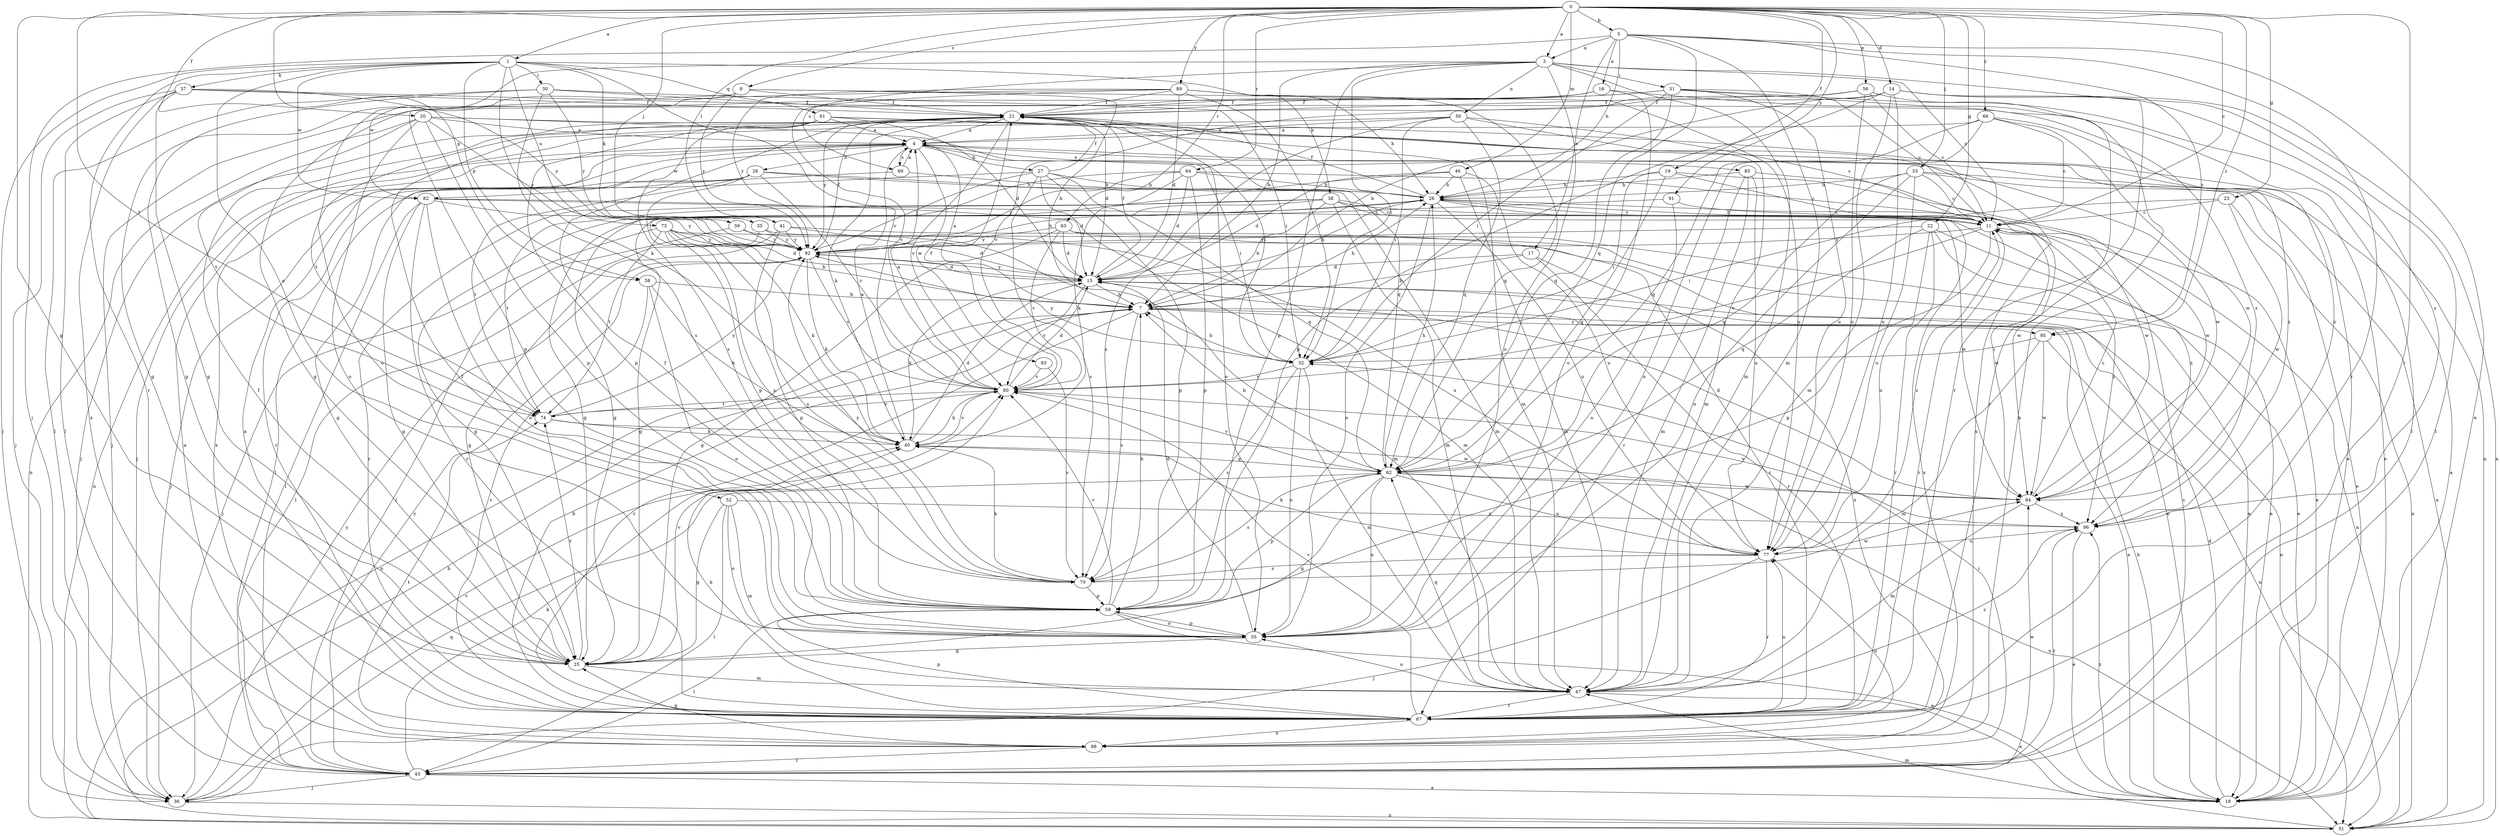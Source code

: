 strict digraph  {
0;
1;
3;
4;
5;
7;
8;
11;
14;
15;
16;
17;
18;
19;
20;
21;
22;
23;
25;
26;
27;
28;
30;
31;
32;
33;
35;
36;
37;
38;
39;
40;
41;
43;
46;
47;
50;
51;
52;
55;
56;
58;
59;
61;
62;
63;
64;
66;
67;
69;
70;
74;
75;
77;
80;
82;
83;
84;
85;
88;
89;
91;
92;
95;
96;
0 -> 1  [label=a];
0 -> 3  [label=a];
0 -> 5  [label=b];
0 -> 8  [label=c];
0 -> 11  [label=c];
0 -> 14  [label=d];
0 -> 19  [label=f];
0 -> 20  [label=f];
0 -> 22  [label=g];
0 -> 23  [label=g];
0 -> 25  [label=g];
0 -> 33  [label=j];
0 -> 35  [label=j];
0 -> 41  [label=l];
0 -> 46  [label=m];
0 -> 56  [label=p];
0 -> 58  [label=p];
0 -> 63  [label=r];
0 -> 64  [label=r];
0 -> 66  [label=r];
0 -> 67  [label=r];
0 -> 74  [label=t];
0 -> 89  [label=y];
0 -> 91  [label=y];
0 -> 95  [label=z];
1 -> 30  [label=i];
1 -> 36  [label=j];
1 -> 37  [label=k];
1 -> 38  [label=k];
1 -> 39  [label=k];
1 -> 40  [label=k];
1 -> 52  [label=o];
1 -> 58  [label=p];
1 -> 61  [label=q];
1 -> 67  [label=r];
1 -> 75  [label=u];
1 -> 80  [label=v];
1 -> 82  [label=w];
3 -> 7  [label=b];
3 -> 11  [label=c];
3 -> 31  [label=i];
3 -> 32  [label=i];
3 -> 47  [label=m];
3 -> 50  [label=n];
3 -> 55  [label=o];
3 -> 59  [label=p];
3 -> 67  [label=r];
3 -> 69  [label=s];
3 -> 82  [label=w];
4 -> 26  [label=h];
4 -> 27  [label=h];
4 -> 32  [label=i];
4 -> 51  [label=n];
4 -> 69  [label=s];
4 -> 82  [label=w];
4 -> 83  [label=w];
4 -> 84  [label=w];
4 -> 85  [label=x];
4 -> 88  [label=x];
5 -> 3  [label=a];
5 -> 16  [label=e];
5 -> 17  [label=e];
5 -> 18  [label=e];
5 -> 28  [label=h];
5 -> 36  [label=j];
5 -> 47  [label=m];
5 -> 62  [label=q];
5 -> 67  [label=r];
5 -> 95  [label=z];
7 -> 4  [label=a];
7 -> 18  [label=e];
7 -> 28  [label=h];
7 -> 51  [label=n];
7 -> 67  [label=r];
7 -> 70  [label=s];
7 -> 95  [label=z];
8 -> 7  [label=b];
8 -> 21  [label=f];
8 -> 25  [label=g];
8 -> 59  [label=p];
8 -> 77  [label=u];
8 -> 92  [label=y];
11 -> 28  [label=h];
11 -> 51  [label=n];
11 -> 59  [label=p];
11 -> 67  [label=r];
11 -> 80  [label=v];
11 -> 84  [label=w];
11 -> 92  [label=y];
14 -> 7  [label=b];
14 -> 21  [label=f];
14 -> 43  [label=l];
14 -> 47  [label=m];
14 -> 51  [label=n];
14 -> 59  [label=p];
14 -> 77  [label=u];
14 -> 96  [label=z];
15 -> 7  [label=b];
15 -> 21  [label=f];
15 -> 28  [label=h];
15 -> 40  [label=k];
15 -> 51  [label=n];
15 -> 80  [label=v];
15 -> 92  [label=y];
16 -> 21  [label=f];
16 -> 25  [label=g];
16 -> 55  [label=o];
16 -> 67  [label=r];
17 -> 7  [label=b];
17 -> 15  [label=d];
17 -> 67  [label=r];
17 -> 88  [label=x];
18 -> 4  [label=a];
18 -> 7  [label=b];
18 -> 15  [label=d];
18 -> 96  [label=z];
19 -> 11  [label=c];
19 -> 28  [label=h];
19 -> 32  [label=i];
19 -> 62  [label=q];
19 -> 84  [label=w];
20 -> 4  [label=a];
20 -> 18  [label=e];
20 -> 32  [label=i];
20 -> 51  [label=n];
20 -> 55  [label=o];
20 -> 59  [label=p];
20 -> 74  [label=t];
20 -> 92  [label=y];
21 -> 4  [label=a];
21 -> 15  [label=d];
21 -> 36  [label=j];
21 -> 40  [label=k];
21 -> 55  [label=o];
21 -> 62  [label=q];
21 -> 80  [label=v];
21 -> 88  [label=x];
21 -> 92  [label=y];
22 -> 18  [label=e];
22 -> 62  [label=q];
22 -> 67  [label=r];
22 -> 77  [label=u];
22 -> 92  [label=y];
22 -> 96  [label=z];
23 -> 11  [label=c];
23 -> 32  [label=i];
23 -> 51  [label=n];
23 -> 84  [label=w];
25 -> 21  [label=f];
25 -> 47  [label=m];
25 -> 74  [label=t];
25 -> 80  [label=v];
26 -> 28  [label=h];
26 -> 36  [label=j];
26 -> 47  [label=m];
26 -> 59  [label=p];
26 -> 67  [label=r];
26 -> 74  [label=t];
26 -> 80  [label=v];
27 -> 15  [label=d];
27 -> 21  [label=f];
27 -> 28  [label=h];
27 -> 43  [label=l];
27 -> 59  [label=p];
27 -> 62  [label=q];
27 -> 70  [label=s];
27 -> 92  [label=y];
28 -> 11  [label=c];
28 -> 18  [label=e];
28 -> 21  [label=f];
28 -> 25  [label=g];
28 -> 55  [label=o];
28 -> 77  [label=u];
28 -> 88  [label=x];
30 -> 21  [label=f];
30 -> 25  [label=g];
30 -> 32  [label=i];
30 -> 43  [label=l];
30 -> 70  [label=s];
30 -> 92  [label=y];
31 -> 11  [label=c];
31 -> 21  [label=f];
31 -> 32  [label=i];
31 -> 36  [label=j];
31 -> 43  [label=l];
31 -> 51  [label=n];
31 -> 62  [label=q];
31 -> 77  [label=u];
32 -> 7  [label=b];
32 -> 47  [label=m];
32 -> 55  [label=o];
32 -> 70  [label=s];
32 -> 80  [label=v];
32 -> 92  [label=y];
33 -> 11  [label=c];
33 -> 18  [label=e];
33 -> 28  [label=h];
33 -> 51  [label=n];
33 -> 55  [label=o];
33 -> 62  [label=q];
33 -> 77  [label=u];
35 -> 43  [label=l];
35 -> 77  [label=u];
35 -> 92  [label=y];
36 -> 51  [label=n];
36 -> 62  [label=q];
36 -> 80  [label=v];
36 -> 92  [label=y];
37 -> 21  [label=f];
37 -> 25  [label=g];
37 -> 36  [label=j];
37 -> 43  [label=l];
37 -> 88  [label=x];
37 -> 92  [label=y];
37 -> 96  [label=z];
38 -> 7  [label=b];
38 -> 11  [label=c];
38 -> 47  [label=m];
38 -> 67  [label=r];
38 -> 70  [label=s];
38 -> 74  [label=t];
38 -> 84  [label=w];
38 -> 96  [label=z];
39 -> 43  [label=l];
39 -> 47  [label=m];
39 -> 92  [label=y];
40 -> 4  [label=a];
40 -> 15  [label=d];
40 -> 62  [label=q];
40 -> 80  [label=v];
41 -> 15  [label=d];
41 -> 18  [label=e];
41 -> 25  [label=g];
41 -> 59  [label=p];
41 -> 92  [label=y];
43 -> 11  [label=c];
43 -> 18  [label=e];
43 -> 32  [label=i];
43 -> 36  [label=j];
43 -> 40  [label=k];
43 -> 84  [label=w];
43 -> 92  [label=y];
43 -> 96  [label=z];
46 -> 15  [label=d];
46 -> 25  [label=g];
46 -> 28  [label=h];
46 -> 47  [label=m];
46 -> 77  [label=u];
47 -> 18  [label=e];
47 -> 55  [label=o];
47 -> 62  [label=q];
47 -> 67  [label=r];
47 -> 96  [label=z];
50 -> 4  [label=a];
50 -> 11  [label=c];
50 -> 32  [label=i];
50 -> 36  [label=j];
50 -> 47  [label=m];
50 -> 62  [label=q];
50 -> 70  [label=s];
51 -> 7  [label=b];
51 -> 47  [label=m];
52 -> 25  [label=g];
52 -> 43  [label=l];
52 -> 47  [label=m];
52 -> 55  [label=o];
52 -> 96  [label=z];
55 -> 15  [label=d];
55 -> 21  [label=f];
55 -> 25  [label=g];
55 -> 59  [label=p];
56 -> 11  [label=c];
56 -> 21  [label=f];
56 -> 77  [label=u];
56 -> 80  [label=v];
56 -> 88  [label=x];
58 -> 7  [label=b];
58 -> 40  [label=k];
58 -> 55  [label=o];
58 -> 67  [label=r];
59 -> 7  [label=b];
59 -> 18  [label=e];
59 -> 21  [label=f];
59 -> 43  [label=l];
59 -> 55  [label=o];
59 -> 80  [label=v];
61 -> 4  [label=a];
61 -> 15  [label=d];
61 -> 18  [label=e];
61 -> 47  [label=m];
61 -> 59  [label=p];
61 -> 70  [label=s];
61 -> 74  [label=t];
61 -> 96  [label=z];
62 -> 7  [label=b];
62 -> 25  [label=g];
62 -> 28  [label=h];
62 -> 51  [label=n];
62 -> 55  [label=o];
62 -> 59  [label=p];
62 -> 70  [label=s];
62 -> 77  [label=u];
62 -> 80  [label=v];
62 -> 84  [label=w];
63 -> 15  [label=d];
63 -> 18  [label=e];
63 -> 25  [label=g];
63 -> 67  [label=r];
63 -> 80  [label=v];
63 -> 92  [label=y];
64 -> 15  [label=d];
64 -> 25  [label=g];
64 -> 28  [label=h];
64 -> 40  [label=k];
64 -> 59  [label=p];
64 -> 84  [label=w];
64 -> 92  [label=y];
66 -> 4  [label=a];
66 -> 11  [label=c];
66 -> 55  [label=o];
66 -> 62  [label=q];
66 -> 84  [label=w];
66 -> 96  [label=z];
67 -> 4  [label=a];
67 -> 7  [label=b];
67 -> 40  [label=k];
67 -> 59  [label=p];
67 -> 77  [label=u];
67 -> 80  [label=v];
67 -> 88  [label=x];
69 -> 4  [label=a];
69 -> 25  [label=g];
69 -> 28  [label=h];
70 -> 40  [label=k];
70 -> 59  [label=p];
70 -> 84  [label=w];
70 -> 92  [label=y];
74 -> 40  [label=k];
74 -> 80  [label=v];
74 -> 84  [label=w];
74 -> 92  [label=y];
75 -> 7  [label=b];
75 -> 15  [label=d];
75 -> 18  [label=e];
75 -> 36  [label=j];
75 -> 40  [label=k];
75 -> 70  [label=s];
75 -> 74  [label=t];
75 -> 92  [label=y];
77 -> 11  [label=c];
77 -> 36  [label=j];
77 -> 40  [label=k];
77 -> 67  [label=r];
77 -> 70  [label=s];
80 -> 4  [label=a];
80 -> 15  [label=d];
80 -> 21  [label=f];
80 -> 40  [label=k];
80 -> 74  [label=t];
82 -> 11  [label=c];
82 -> 25  [label=g];
82 -> 43  [label=l];
82 -> 47  [label=m];
82 -> 55  [label=o];
82 -> 67  [label=r];
82 -> 92  [label=y];
83 -> 70  [label=s];
83 -> 80  [label=v];
84 -> 11  [label=c];
84 -> 15  [label=d];
84 -> 47  [label=m];
84 -> 96  [label=z];
85 -> 28  [label=h];
85 -> 47  [label=m];
85 -> 67  [label=r];
85 -> 77  [label=u];
85 -> 84  [label=w];
88 -> 4  [label=a];
88 -> 25  [label=g];
88 -> 43  [label=l];
88 -> 74  [label=t];
88 -> 77  [label=u];
89 -> 15  [label=d];
89 -> 21  [label=f];
89 -> 28  [label=h];
89 -> 32  [label=i];
89 -> 55  [label=o];
89 -> 62  [label=q];
89 -> 80  [label=v];
89 -> 92  [label=y];
91 -> 11  [label=c];
91 -> 25  [label=g];
91 -> 55  [label=o];
92 -> 15  [label=d];
92 -> 21  [label=f];
92 -> 28  [label=h];
92 -> 40  [label=k];
92 -> 80  [label=v];
95 -> 32  [label=i];
95 -> 47  [label=m];
95 -> 51  [label=n];
95 -> 84  [label=w];
96 -> 18  [label=e];
96 -> 77  [label=u];
96 -> 80  [label=v];
}
